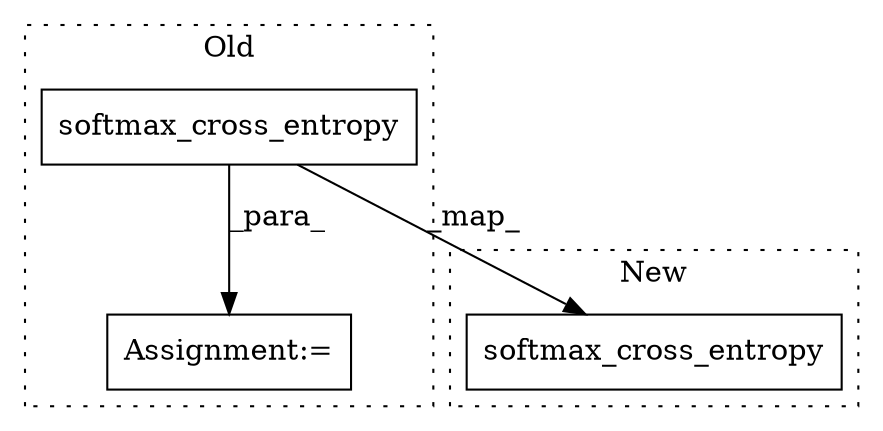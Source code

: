 digraph G {
subgraph cluster0 {
1 [label="softmax_cross_entropy" a="32" s="13093,13172" l="22,1" shape="box"];
3 [label="Assignment:=" a="7" s="13074" l="1" shape="box"];
label = "Old";
style="dotted";
}
subgraph cluster1 {
2 [label="softmax_cross_entropy" a="32" s="13067,13146" l="22,1" shape="box"];
label = "New";
style="dotted";
}
1 -> 2 [label="_map_"];
1 -> 3 [label="_para_"];
}
